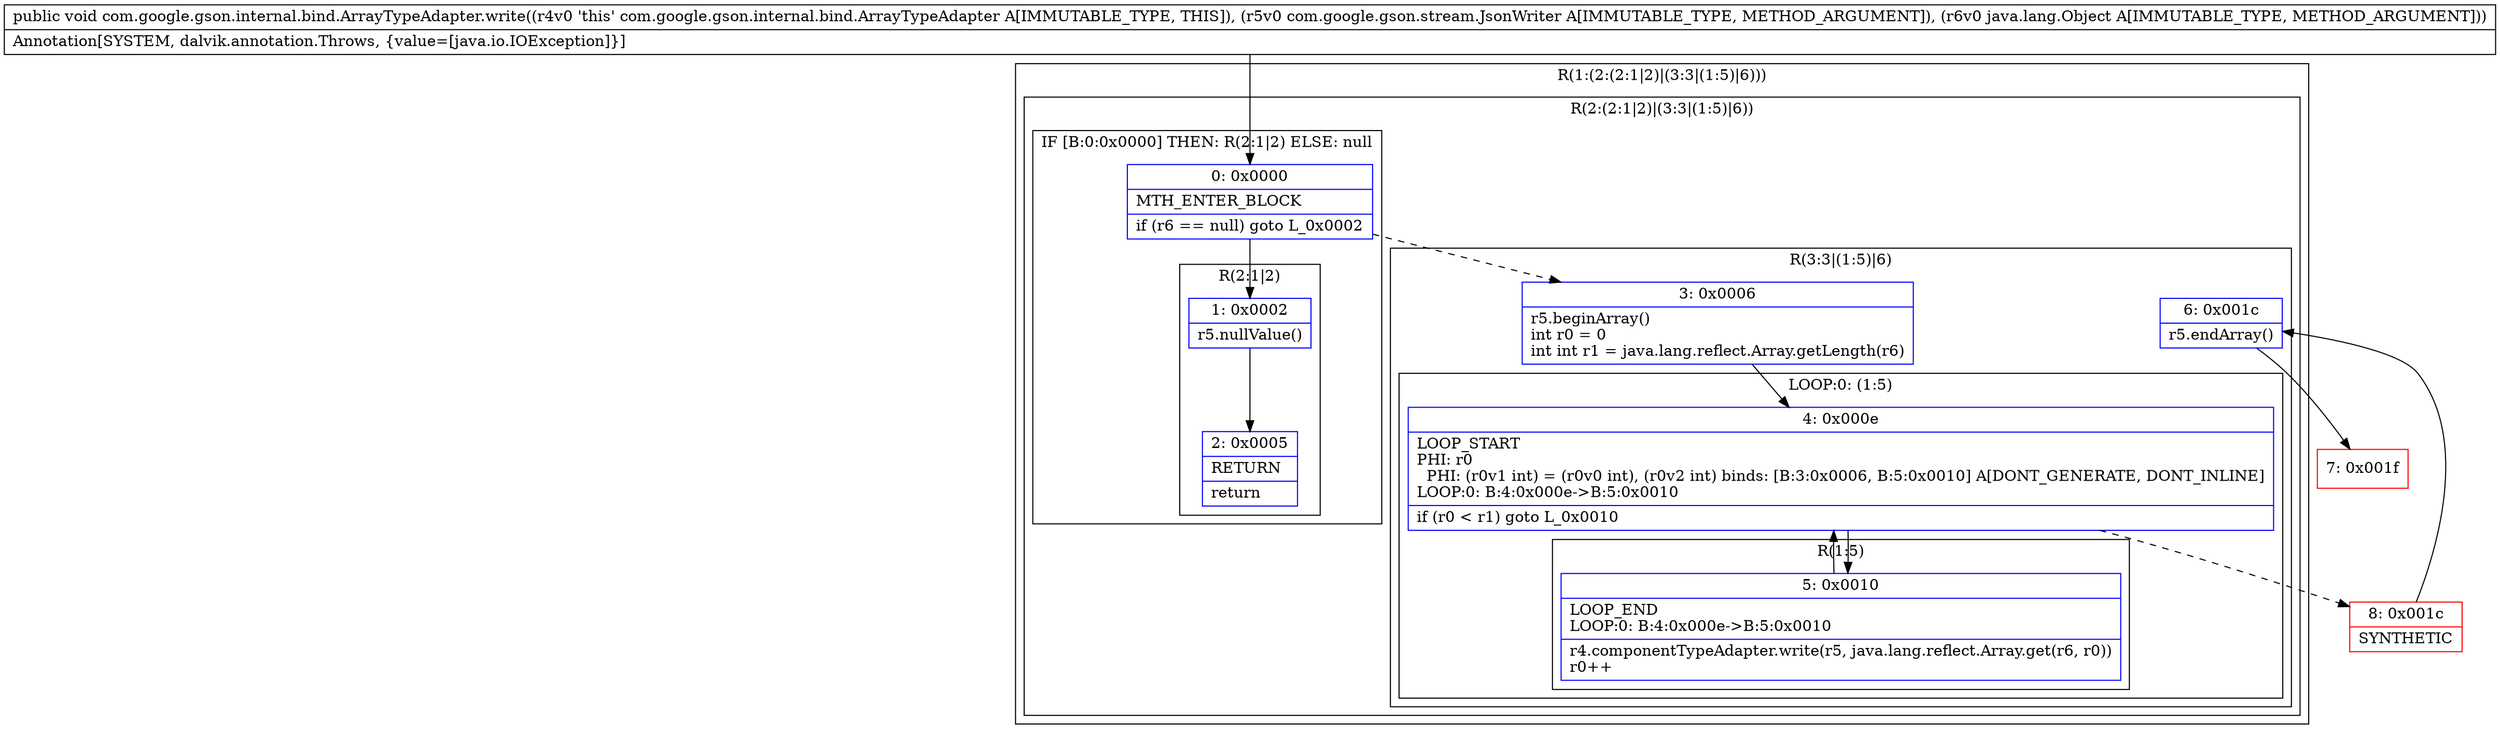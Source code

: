 digraph "CFG forcom.google.gson.internal.bind.ArrayTypeAdapter.write(Lcom\/google\/gson\/stream\/JsonWriter;Ljava\/lang\/Object;)V" {
subgraph cluster_Region_1629971173 {
label = "R(1:(2:(2:1|2)|(3:3|(1:5)|6)))";
node [shape=record,color=blue];
subgraph cluster_Region_1785660105 {
label = "R(2:(2:1|2)|(3:3|(1:5)|6))";
node [shape=record,color=blue];
subgraph cluster_IfRegion_1553323227 {
label = "IF [B:0:0x0000] THEN: R(2:1|2) ELSE: null";
node [shape=record,color=blue];
Node_0 [shape=record,label="{0\:\ 0x0000|MTH_ENTER_BLOCK\l|if (r6 == null) goto L_0x0002\l}"];
subgraph cluster_Region_1233943304 {
label = "R(2:1|2)";
node [shape=record,color=blue];
Node_1 [shape=record,label="{1\:\ 0x0002|r5.nullValue()\l}"];
Node_2 [shape=record,label="{2\:\ 0x0005|RETURN\l|return\l}"];
}
}
subgraph cluster_Region_689135893 {
label = "R(3:3|(1:5)|6)";
node [shape=record,color=blue];
Node_3 [shape=record,label="{3\:\ 0x0006|r5.beginArray()\lint r0 = 0\lint int r1 = java.lang.reflect.Array.getLength(r6)\l}"];
subgraph cluster_LoopRegion_1118283586 {
label = "LOOP:0: (1:5)";
node [shape=record,color=blue];
Node_4 [shape=record,label="{4\:\ 0x000e|LOOP_START\lPHI: r0 \l  PHI: (r0v1 int) = (r0v0 int), (r0v2 int) binds: [B:3:0x0006, B:5:0x0010] A[DONT_GENERATE, DONT_INLINE]\lLOOP:0: B:4:0x000e\-\>B:5:0x0010\l|if (r0 \< r1) goto L_0x0010\l}"];
subgraph cluster_Region_572928242 {
label = "R(1:5)";
node [shape=record,color=blue];
Node_5 [shape=record,label="{5\:\ 0x0010|LOOP_END\lLOOP:0: B:4:0x000e\-\>B:5:0x0010\l|r4.componentTypeAdapter.write(r5, java.lang.reflect.Array.get(r6, r0))\lr0++\l}"];
}
}
Node_6 [shape=record,label="{6\:\ 0x001c|r5.endArray()\l}"];
}
}
}
Node_7 [shape=record,color=red,label="{7\:\ 0x001f}"];
Node_8 [shape=record,color=red,label="{8\:\ 0x001c|SYNTHETIC\l}"];
MethodNode[shape=record,label="{public void com.google.gson.internal.bind.ArrayTypeAdapter.write((r4v0 'this' com.google.gson.internal.bind.ArrayTypeAdapter A[IMMUTABLE_TYPE, THIS]), (r5v0 com.google.gson.stream.JsonWriter A[IMMUTABLE_TYPE, METHOD_ARGUMENT]), (r6v0 java.lang.Object A[IMMUTABLE_TYPE, METHOD_ARGUMENT]))  | Annotation[SYSTEM, dalvik.annotation.Throws, \{value=[java.io.IOException]\}]\l}"];
MethodNode -> Node_0;
Node_0 -> Node_1;
Node_0 -> Node_3[style=dashed];
Node_1 -> Node_2;
Node_3 -> Node_4;
Node_4 -> Node_5;
Node_4 -> Node_8[style=dashed];
Node_5 -> Node_4;
Node_6 -> Node_7;
Node_8 -> Node_6;
}

